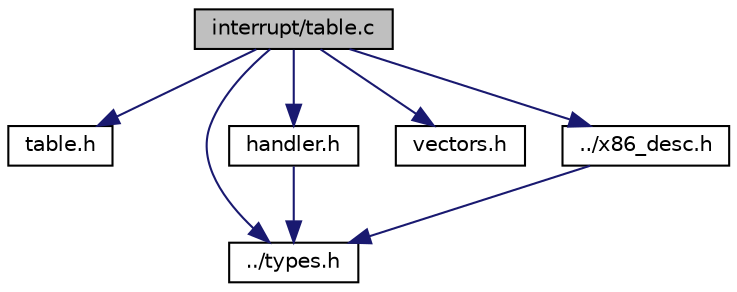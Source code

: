 digraph "interrupt/table.c"
{
  edge [fontname="Helvetica",fontsize="10",labelfontname="Helvetica",labelfontsize="10"];
  node [fontname="Helvetica",fontsize="10",shape=record];
  Node0 [label="interrupt/table.c",height=0.2,width=0.4,color="black", fillcolor="grey75", style="filled", fontcolor="black"];
  Node0 -> Node1 [color="midnightblue",fontsize="10",style="solid",fontname="Helvetica"];
  Node1 [label="table.h",height=0.2,width=0.4,color="black", fillcolor="white", style="filled",URL="$table_8h.html"];
  Node0 -> Node2 [color="midnightblue",fontsize="10",style="solid",fontname="Helvetica"];
  Node2 [label="../types.h",height=0.2,width=0.4,color="black", fillcolor="white", style="filled",URL="$types_8h.html"];
  Node0 -> Node3 [color="midnightblue",fontsize="10",style="solid",fontname="Helvetica"];
  Node3 [label="handler.h",height=0.2,width=0.4,color="black", fillcolor="white", style="filled",URL="$handler_8h.html"];
  Node3 -> Node2 [color="midnightblue",fontsize="10",style="solid",fontname="Helvetica"];
  Node0 -> Node4 [color="midnightblue",fontsize="10",style="solid",fontname="Helvetica"];
  Node4 [label="vectors.h",height=0.2,width=0.4,color="black", fillcolor="white", style="filled",URL="$vectors_8h.html"];
  Node0 -> Node5 [color="midnightblue",fontsize="10",style="solid",fontname="Helvetica"];
  Node5 [label="../x86_desc.h",height=0.2,width=0.4,color="black", fillcolor="white", style="filled",URL="$x86__desc_8h.html"];
  Node5 -> Node2 [color="midnightblue",fontsize="10",style="solid",fontname="Helvetica"];
}
